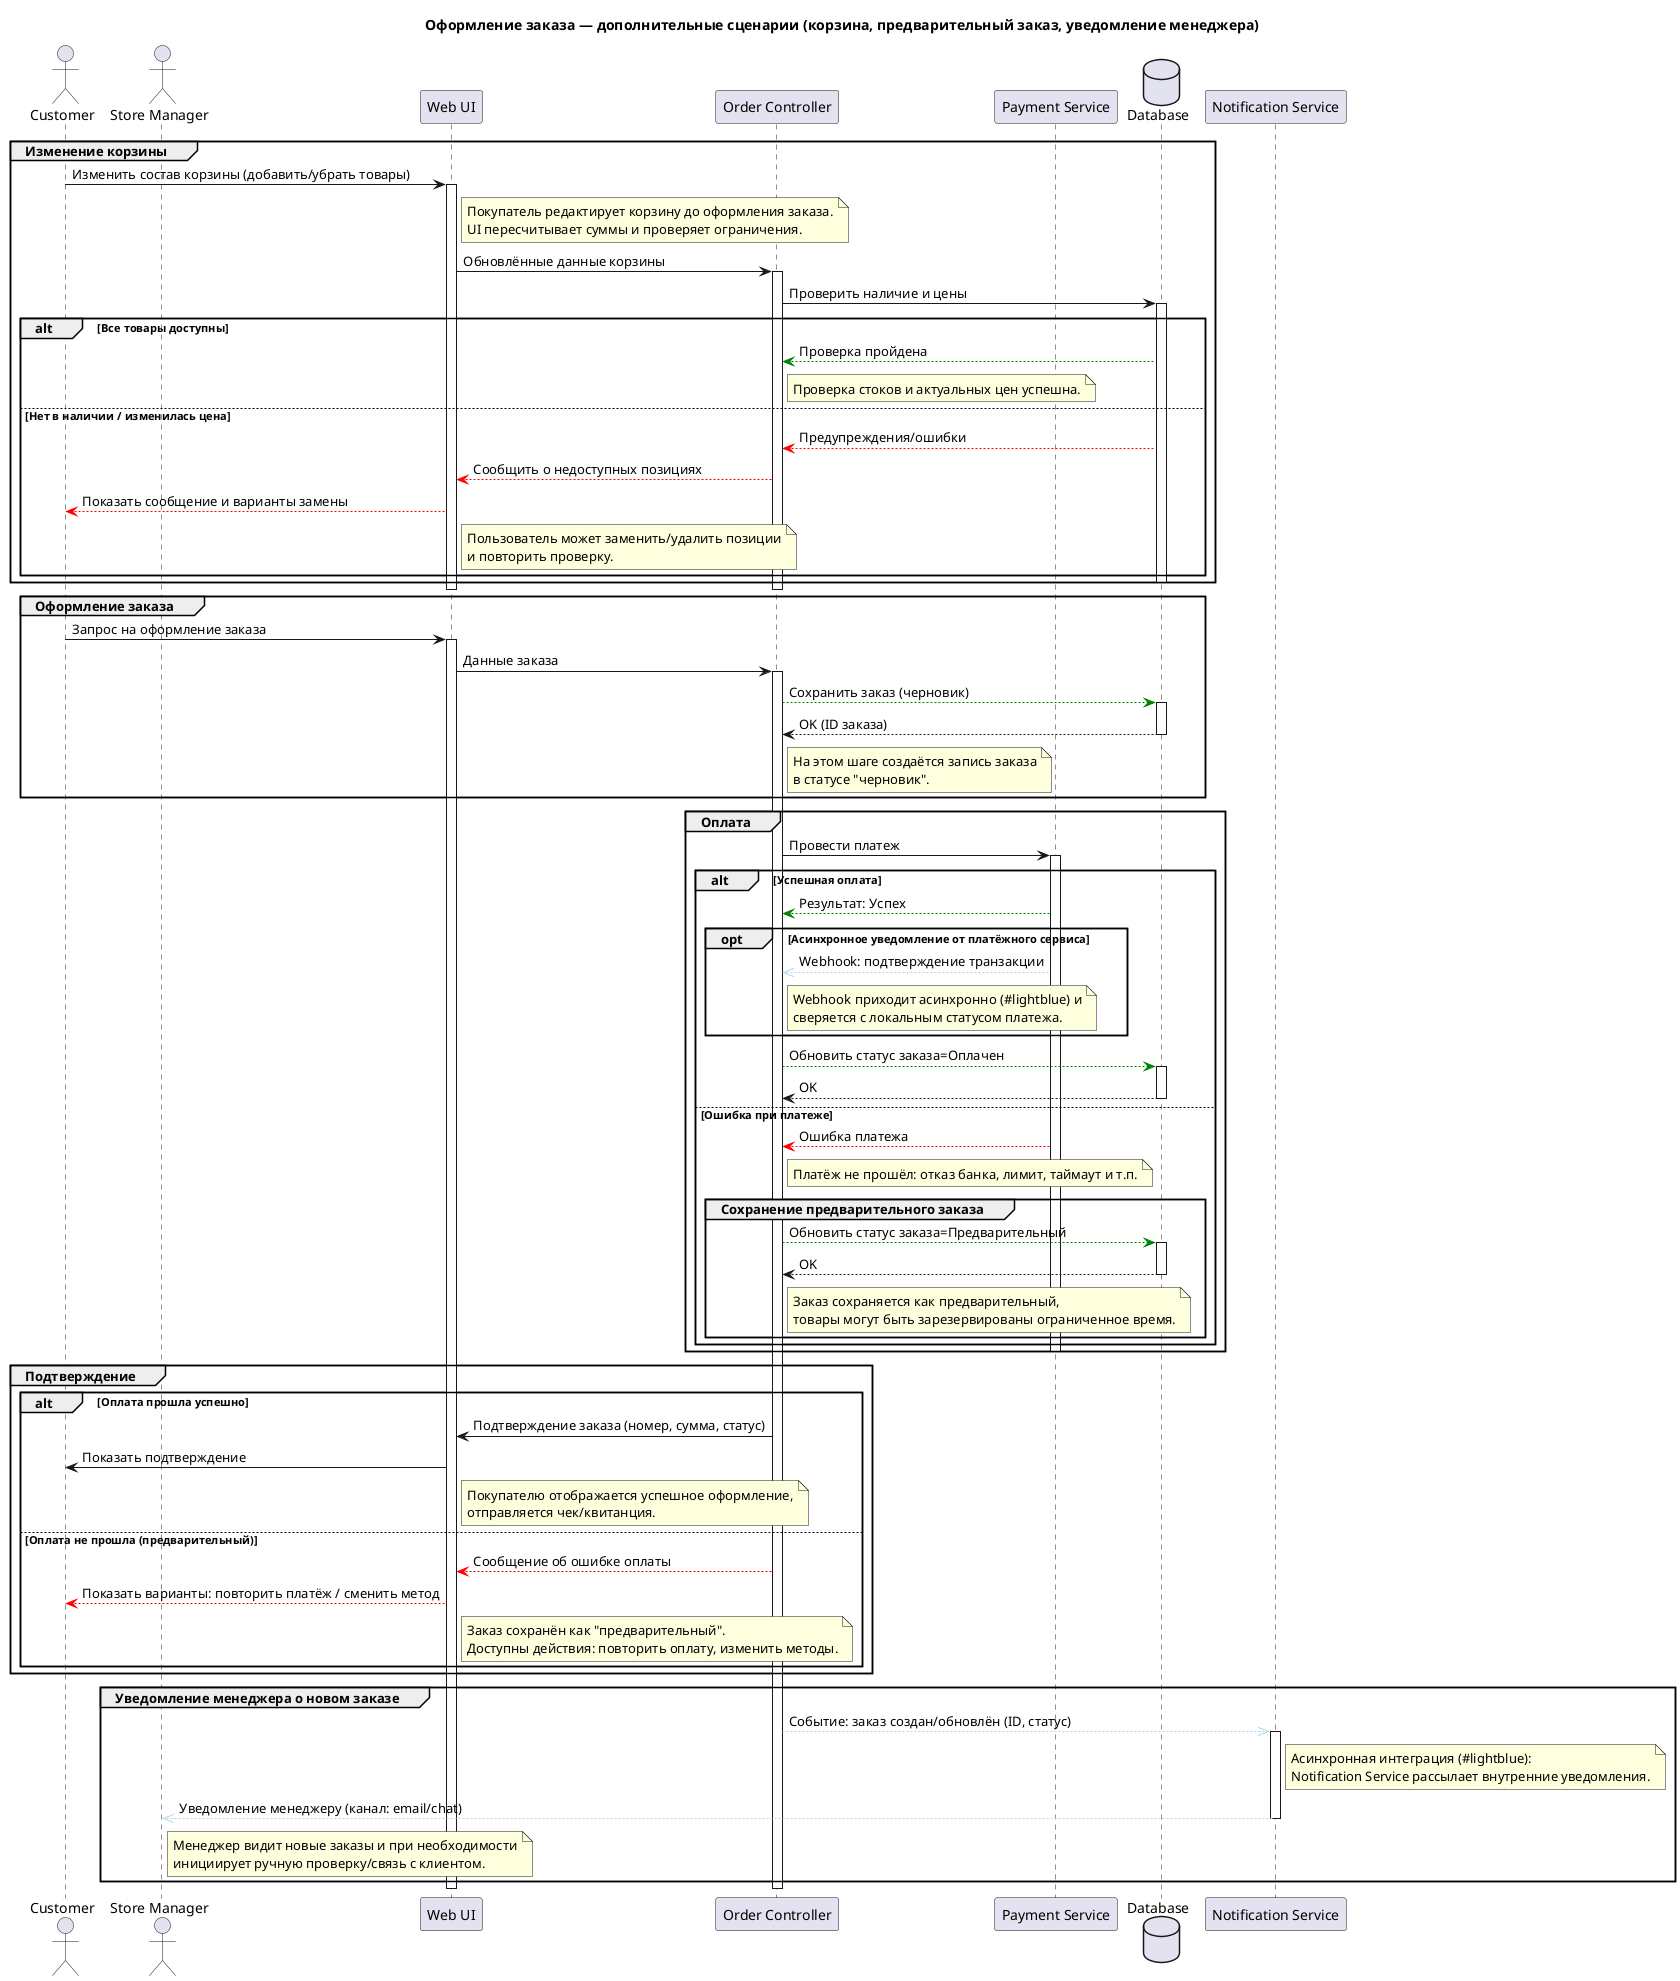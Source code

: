 @startuml
title Оформление заказа — дополнительные сценарии (корзина, предварительный заказ, уведомление менеджера)

actor Customer as C
actor "Store Manager" as M
participant "Web UI" as UI
participant "Order Controller" as OC
participant "Payment Service" as PS
database "Database" as DB
participant "Notification Service" as NS

' СЦЕНАРИЙ 1: Изменение товара в корзине 
group Изменение корзины
  C -> UI : Изменить состав корзины (добавить/убрать товары)
  activate UI
  note right of UI
    Покупатель редактирует корзину до оформления заказа.
    UI пересчитывает суммы и проверяет ограничения.
  end note

  UI -> OC : Обновлённые данные корзины
  activate OC

  OC -> DB : Проверить наличие и цены
  activate DB
  alt Все товары доступны
    DB -[#green]-> OC : Проверка пройдена
    note right of OC
      Проверка стоков и актуальных цен успешна.
    end note
  else Нет в наличии / изменилась цена
    DB -[#red]-> OC : Предупреждения/ошибки
    OC -[#red]-> UI : Сообщить о недоступных позициях
    UI -[#red]-> C : Показать сообщение и варианты замены
    note right of UI
      Пользователь может заменить/удалить позиции
      и повторить проверку.
    end note
  end
  deactivate DB
end
deactivate OC
deactivate UI

' СЦЕНАРИЙ 2: Оформление заказа 
group Оформление заказа
  C -> UI : Запрос на оформление заказа
  activate UI

  UI -> OC : Данные заказа
  activate OC

  OC -[#green]-> DB : Сохранить заказ (черновик)
  activate DB
  DB --> OC : OK (ID заказа)
  deactivate DB
  note right of OC
    На этом шаге создаётся запись заказа
    в статусе "черновик".
  end note
end

' СЦЕНАРИЙ 3: Оплата (alt: успех/ошибка) 
group Оплата
  OC -> PS : Провести платеж
  activate PS

  alt Успешная оплата
    PS -[#green]-> OC : Результат: Успех
    opt Асинхронное уведомление от платёжного сервиса
      PS -[#lightblue]->> OC : Webhook: подтверждение транзакции
      note right of OC
        Webhook приходит асинхронно (#lightblue) и
        сверяется с локальным статусом платежа.
      end note
    end

    OC -[#green]-> DB : Обновить статус заказа=Оплачен
    activate DB
    DB --> OC : OK
    deactivate DB

  else Ошибка при платеже
    PS -[#red]-> OC : Ошибка платежа
    note right of OC
      Платёж не прошёл: отказ банка, лимит, таймаут и т.п.
    end note

    group Сохранение предварительного заказа
      OC -[#green]-> DB : Обновить статус заказа=Предварительный
      activate DB
      DB --> OC : OK
      deactivate DB
      note right of OC
        Заказ сохраняется как предварительный,
        товары могут быть зарезервированы ограниченное время.
      end note
    end
  end
  deactivate PS
end

' СЦЕНАРИЙ 4: Подтверждение / информирование покупателя 
group Подтверждение
  alt Оплата прошла успешно
    OC -> UI : Подтверждение заказа (номер, сумма, статус)
    UI -> C : Показать подтверждение
    note right of UI
      Покупателю отображается успешное оформление,
      отправляется чек/квитанция.
    end note
  else Оплата не прошла (предварительный)
    OC -[#red]-> UI : Сообщение об ошибке оплаты
    UI -[#red]-> C : Показать варианты: повторить платёж / сменить метод
    note right of UI
      Заказ сохранён как "предварительный".
      Доступны действия: повторить оплату, изменить методы.
    end note
  end
end

' СЦЕНАРИЙ 5: Асинхронное уведомление менеджера 
group Уведомление менеджера о новом заказе
  OC -[#lightblue]->> NS : Событие: заказ создан/обновлён (ID, статус)
  activate NS
  note right of NS
    Асинхронная интеграция (#lightblue):
    Notification Service рассылает внутренние уведомления.
  end note

  NS -[#lightblue]->> M : Уведомление менеджеру (канал: email/chat)
  deactivate NS
  note right of M
    Менеджер видит новые заказы и при необходимости
    инициирует ручную проверку/связь с клиентом.
  end note
end

deactivate OC
deactivate UI

@enduml
